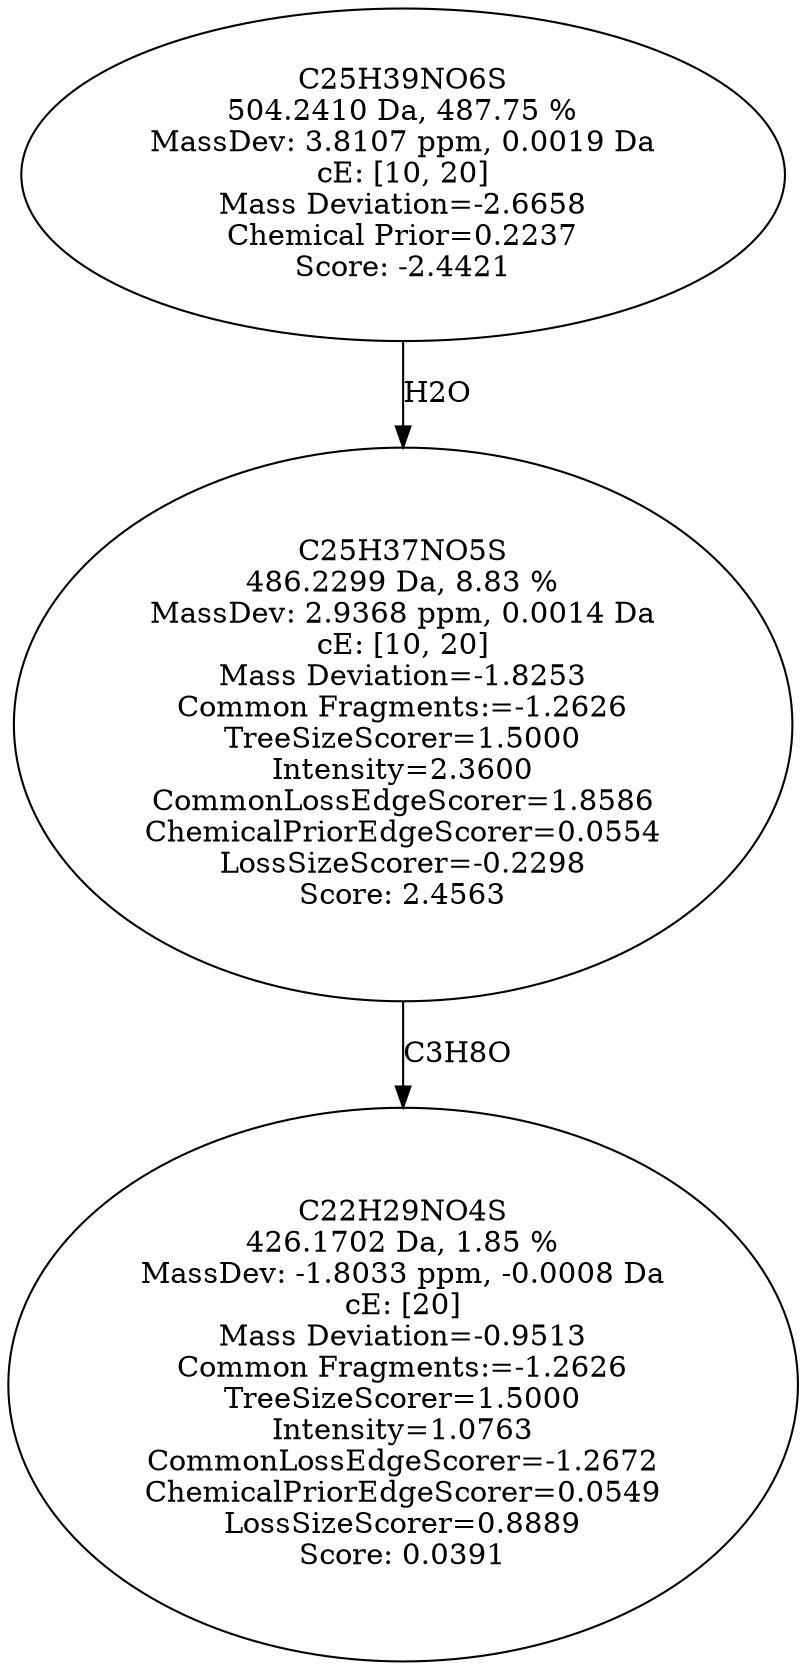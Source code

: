 strict digraph {
v1 [label="C22H29NO4S\n426.1702 Da, 1.85 %\nMassDev: -1.8033 ppm, -0.0008 Da\ncE: [20]\nMass Deviation=-0.9513\nCommon Fragments:=-1.2626\nTreeSizeScorer=1.5000\nIntensity=1.0763\nCommonLossEdgeScorer=-1.2672\nChemicalPriorEdgeScorer=0.0549\nLossSizeScorer=0.8889\nScore: 0.0391"];
v2 [label="C25H37NO5S\n486.2299 Da, 8.83 %\nMassDev: 2.9368 ppm, 0.0014 Da\ncE: [10, 20]\nMass Deviation=-1.8253\nCommon Fragments:=-1.2626\nTreeSizeScorer=1.5000\nIntensity=2.3600\nCommonLossEdgeScorer=1.8586\nChemicalPriorEdgeScorer=0.0554\nLossSizeScorer=-0.2298\nScore: 2.4563"];
v3 [label="C25H39NO6S\n504.2410 Da, 487.75 %\nMassDev: 3.8107 ppm, 0.0019 Da\ncE: [10, 20]\nMass Deviation=-2.6658\nChemical Prior=0.2237\nScore: -2.4421"];
v2 -> v1 [label="C3H8O"];
v3 -> v2 [label="H2O"];
}